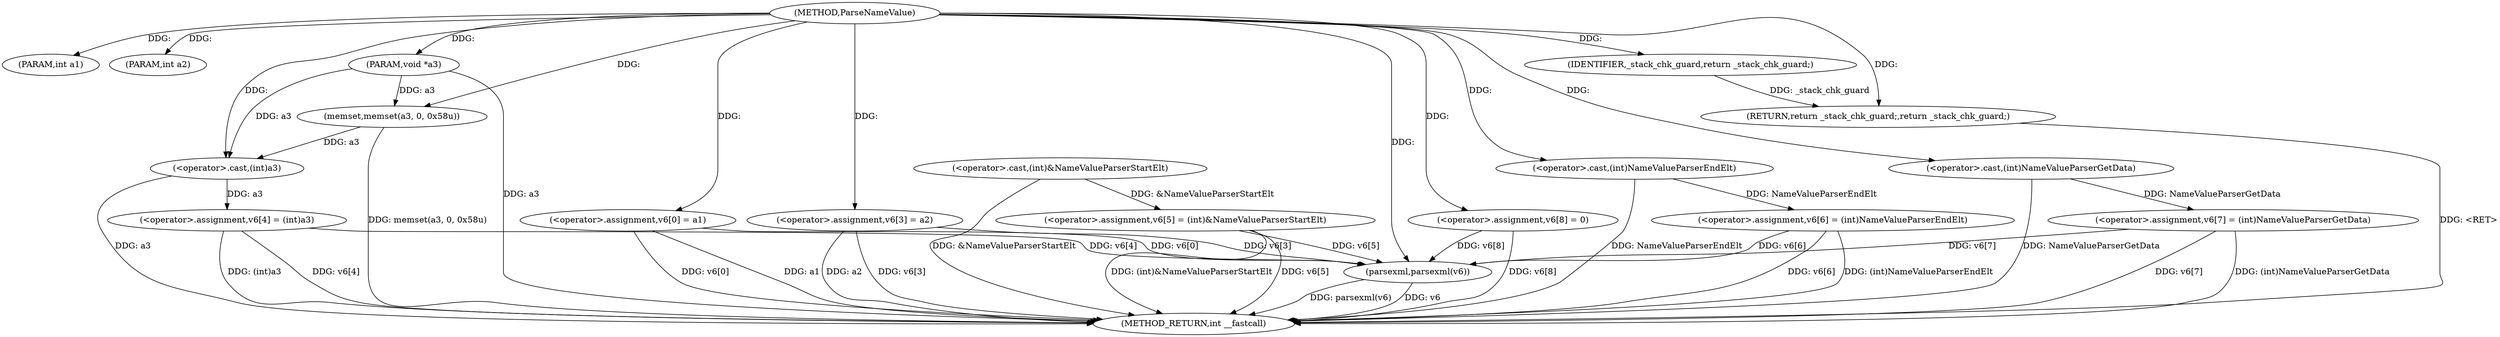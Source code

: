 digraph ParseNameValue {  
"1000102" [label = "(METHOD,ParseNameValue)" ]
"1000160" [label = "(METHOD_RETURN,int __fastcall)" ]
"1000103" [label = "(PARAM,int a1)" ]
"1000104" [label = "(PARAM,int a2)" ]
"1000105" [label = "(PARAM,void *a3)" ]
"1000108" [label = "(memset,memset(a3, 0, 0x58u))" ]
"1000112" [label = "(<operator>.assignment,v6[0] = a1)" ]
"1000117" [label = "(<operator>.assignment,v6[3] = a2)" ]
"1000122" [label = "(<operator>.assignment,v6[4] = (int)a3)" ]
"1000126" [label = "(<operator>.cast,(int)a3)" ]
"1000129" [label = "(<operator>.assignment,v6[5] = (int)&NameValueParserStartElt)" ]
"1000133" [label = "(<operator>.cast,(int)&NameValueParserStartElt)" ]
"1000137" [label = "(<operator>.assignment,v6[6] = (int)NameValueParserEndElt)" ]
"1000141" [label = "(<operator>.cast,(int)NameValueParserEndElt)" ]
"1000144" [label = "(<operator>.assignment,v6[7] = (int)NameValueParserGetData)" ]
"1000148" [label = "(<operator>.cast,(int)NameValueParserGetData)" ]
"1000151" [label = "(<operator>.assignment,v6[8] = 0)" ]
"1000156" [label = "(parsexml,parsexml(v6))" ]
"1000158" [label = "(RETURN,return _stack_chk_guard;,return _stack_chk_guard;)" ]
"1000159" [label = "(IDENTIFIER,_stack_chk_guard,return _stack_chk_guard;)" ]
  "1000156" -> "1000160"  [ label = "DDG: v6"] 
  "1000129" -> "1000160"  [ label = "DDG: (int)&NameValueParserStartElt"] 
  "1000148" -> "1000160"  [ label = "DDG: NameValueParserGetData"] 
  "1000144" -> "1000160"  [ label = "DDG: (int)NameValueParserGetData"] 
  "1000112" -> "1000160"  [ label = "DDG: a1"] 
  "1000137" -> "1000160"  [ label = "DDG: v6[6]"] 
  "1000156" -> "1000160"  [ label = "DDG: parsexml(v6)"] 
  "1000144" -> "1000160"  [ label = "DDG: v6[7]"] 
  "1000122" -> "1000160"  [ label = "DDG: v6[4]"] 
  "1000141" -> "1000160"  [ label = "DDG: NameValueParserEndElt"] 
  "1000112" -> "1000160"  [ label = "DDG: v6[0]"] 
  "1000126" -> "1000160"  [ label = "DDG: a3"] 
  "1000117" -> "1000160"  [ label = "DDG: v6[3]"] 
  "1000105" -> "1000160"  [ label = "DDG: a3"] 
  "1000151" -> "1000160"  [ label = "DDG: v6[8]"] 
  "1000117" -> "1000160"  [ label = "DDG: a2"] 
  "1000129" -> "1000160"  [ label = "DDG: v6[5]"] 
  "1000133" -> "1000160"  [ label = "DDG: &NameValueParserStartElt"] 
  "1000137" -> "1000160"  [ label = "DDG: (int)NameValueParserEndElt"] 
  "1000122" -> "1000160"  [ label = "DDG: (int)a3"] 
  "1000108" -> "1000160"  [ label = "DDG: memset(a3, 0, 0x58u)"] 
  "1000158" -> "1000160"  [ label = "DDG: <RET>"] 
  "1000102" -> "1000103"  [ label = "DDG: "] 
  "1000102" -> "1000104"  [ label = "DDG: "] 
  "1000102" -> "1000105"  [ label = "DDG: "] 
  "1000105" -> "1000108"  [ label = "DDG: a3"] 
  "1000102" -> "1000108"  [ label = "DDG: "] 
  "1000102" -> "1000112"  [ label = "DDG: "] 
  "1000102" -> "1000117"  [ label = "DDG: "] 
  "1000126" -> "1000122"  [ label = "DDG: a3"] 
  "1000108" -> "1000126"  [ label = "DDG: a3"] 
  "1000105" -> "1000126"  [ label = "DDG: a3"] 
  "1000102" -> "1000126"  [ label = "DDG: "] 
  "1000133" -> "1000129"  [ label = "DDG: &NameValueParserStartElt"] 
  "1000141" -> "1000137"  [ label = "DDG: NameValueParserEndElt"] 
  "1000102" -> "1000141"  [ label = "DDG: "] 
  "1000148" -> "1000144"  [ label = "DDG: NameValueParserGetData"] 
  "1000102" -> "1000148"  [ label = "DDG: "] 
  "1000102" -> "1000151"  [ label = "DDG: "] 
  "1000112" -> "1000156"  [ label = "DDG: v6[0]"] 
  "1000117" -> "1000156"  [ label = "DDG: v6[3]"] 
  "1000151" -> "1000156"  [ label = "DDG: v6[8]"] 
  "1000129" -> "1000156"  [ label = "DDG: v6[5]"] 
  "1000137" -> "1000156"  [ label = "DDG: v6[6]"] 
  "1000144" -> "1000156"  [ label = "DDG: v6[7]"] 
  "1000122" -> "1000156"  [ label = "DDG: v6[4]"] 
  "1000102" -> "1000156"  [ label = "DDG: "] 
  "1000159" -> "1000158"  [ label = "DDG: _stack_chk_guard"] 
  "1000102" -> "1000158"  [ label = "DDG: "] 
  "1000102" -> "1000159"  [ label = "DDG: "] 
}
